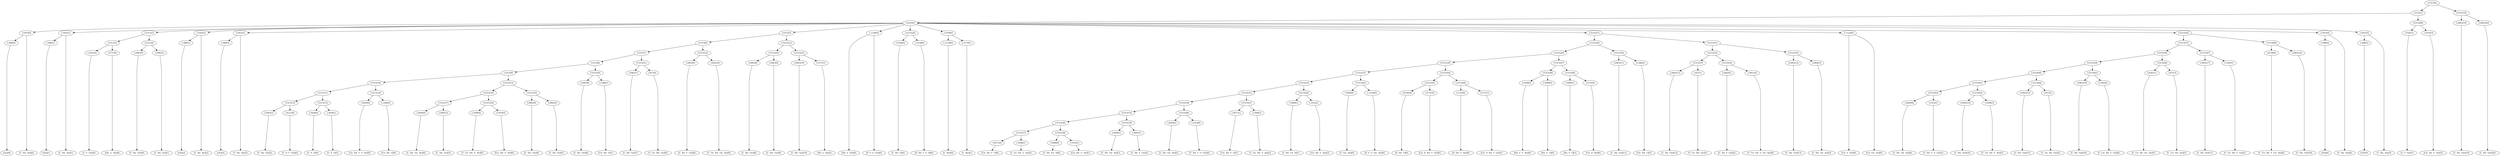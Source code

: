 digraph sample{
"L-686(0)"->"[Gis](0)"
"L1953(0)"->"[C  Dis  Ais](0)"
"L1953(0)"->"L-686(0)"
"L-686(1)"->"[Gis](1)"
"L1953(1)"->"[C  Dis  Ais](1)"
"L1953(1)"->"L-686(1)"
"L2541(0)"->"[C  F  Gis](0)"
"L3737(0)"->"[Dis  G  Ais](0)"
"L5315(3)"->"L2541(0)"
"L5315(3)"->"L3737(0)"
"L2963(0)"->"[C  Dis  Gis](0)"
"L2963(1)"->"[C  Dis  Gis](1)"
"L5315(4)"->"L2963(0)"
"L5315(4)"->"L2963(1)"
"L5315(2)"->"L5315(3)"
"L5315(2)"->"L5315(4)"
"L-686(2)"->"[Gis](2)"
"L1953(2)"->"[C  Dis  Ais](2)"
"L1953(2)"->"L-686(2)"
"L-686(3)"->"[Gis](3)"
"L1953(3)"->"[C  Dis  Ais](3)"
"L1953(3)"->"L-686(3)"
"L2963(2)"->"[C  Dis  Gis](2)"
"L4112(0)"->"[C  D  F  Gis](0)"
"L5315(12)"->"L2963(2)"
"L5315(12)"->"L4112(0)"
"L3456(0)"->"[C  E  G](0)"
"L3456(1)"->"[C  E  G](1)"
"L5315(13)"->"L3456(0)"
"L5315(13)"->"L3456(1)"
"L5315(11)"->"L5315(12)"
"L5315(11)"->"L5315(13)"
"L2929(0)"->"[Cis  Dis  F  G  Ais](0)"
"L1286(0)"->"[Cis  Dis  G](0)"
"L5315(14)"->"L2929(0)"
"L5315(14)"->"L1286(0)"
"L5315(10)"->"L5315(11)"
"L5315(10)"->"L5315(14)"
"L2604(0)"->"[C  Dis  Gis  Ais](0)"
"L2963(3)"->"[C  Dis  Gis](3)"
"L5315(17)"->"L2604(0)"
"L5315(17)"->"L2963(3)"
"L3208(0)"->"[C  Cis  Dis  G  Ais](0)"
"L1914(0)"->"[Cis  Dis  G  Ais](0)"
"L5315(18)"->"L3208(0)"
"L5315(18)"->"L1914(0)"
"L5315(16)"->"L5315(17)"
"L5315(16)"->"L5315(18)"
"L2963(4)"->"[C  Dis  Gis](4)"
"L2963(5)"->"[C  Dis  Gis](5)"
"L5315(19)"->"L2963(4)"
"L5315(19)"->"L2963(5)"
"L5315(15)"->"L5315(16)"
"L5315(15)"->"L5315(19)"
"L5315(9)"->"L5315(10)"
"L5315(9)"->"L5315(15)"
"L2963(6)"->"[C  Dis  Gis](6)"
"L1286(1)"->"[Cis  Dis  G](1)"
"L5315(20)"->"L2963(6)"
"L5315(20)"->"L1286(1)"
"L5315(8)"->"L5315(9)"
"L5315(8)"->"L5315(20)"
"L2963(7)"->"[C  Dis  Gis](7)"
"L457(0)"->"[C  Cis  Dis  Gis](0)"
"L5315(21)"->"L2963(7)"
"L5315(21)"->"L457(0)"
"L5315(7)"->"L5315(8)"
"L5315(7)"->"L5315(21)"
"L2893(0)"->"[C  Dis  F  Gis](0)"
"L4581(0)"->"[C  Cis  Dis  Gis  Ais](0)"
"L5315(22)"->"L2893(0)"
"L5315(22)"->"L4581(0)"
"L5315(6)"->"L5315(7)"
"L5315(6)"->"L5315(22)"
"L2963(8)"->"[C  Dis  Gis](8)"
"L2963(9)"->"[C  Dis  Gis](9)"
"L5315(24)"->"L2963(8)"
"L5315(24)"->"L2963(9)"
"L2963(10)"->"[C  Dis  Gis](10)"
"L3737(1)"->"[Dis  G  Ais](1)"
"L5315(25)"->"L2963(10)"
"L5315(25)"->"L3737(1)"
"L5315(23)"->"L5315(24)"
"L5315(23)"->"L5315(25)"
"L5315(5)"->"L5315(6)"
"L5315(5)"->"L5315(23)"
"L-1106(0)"->"[Dis  F  Gis](0)"
"L-1106(0)"->"[D  F  G  Gis](0)"
"L5164(0)"->"[C  Dis  G](0)"
"L5129(0)"->"[D  Dis  F  G  B](0)"
"L5315(26)"->"L5164(0)"
"L5315(26)"->"L5129(0)"
"L-2178(0)"->"[C  Dis](0)"
"L-2178(1)"->"[C  Dis](1)"
"L1078(0)"->"L-2178(0)"
"L1078(0)"->"L-2178(1)"
"L3671(0)"->"[Cis  Dis  F  G](0)"
"L3208(1)"->"[C  Cis  Dis  G  Ais](1)"
"L5315(37)"->"L3671(0)"
"L5315(37)"->"L3208(1)"
"L1869(0)"->"[C  Dis  Fis  A](0)"
"L1914(1)"->"[Cis  Dis  G  Ais](1)"
"L5315(38)"->"L1869(0)"
"L5315(38)"->"L1914(1)"
"L5315(36)"->"L5315(37)"
"L5315(36)"->"L5315(38)"
"L2604(1)"->"[C  Dis  Gis  Ais](1)"
"L2893(1)"->"[C  Dis  F  Gis](1)"
"L5315(39)"->"L2604(1)"
"L5315(39)"->"L2893(1)"
"L5315(35)"->"L5315(36)"
"L5315(35)"->"L5315(39)"
"L2604(2)"->"[C  Dis  Gis  Ais](2)"
"L3314(0)"->"[C  Dis  F  G  Gis](0)"
"L5315(40)"->"L2604(2)"
"L5315(40)"->"L3314(0)"
"L5315(34)"->"L5315(35)"
"L5315(34)"->"L5315(40)"
"L3671(1)"->"[Cis  Dis  F  G](1)"
"L3208(2)"->"[C  Cis  Dis  G  Ais](2)"
"L5315(41)"->"L3671(1)"
"L5315(41)"->"L3208(2)"
"L5315(33)"->"L5315(34)"
"L5315(33)"->"L5315(41)"
"L1869(1)"->"[C  Dis  Fis  A](1)"
"L1914(2)"->"[Cis  Dis  G  Ais](2)"
"L5315(42)"->"L1869(1)"
"L5315(42)"->"L1914(2)"
"L5315(32)"->"L5315(33)"
"L5315(32)"->"L5315(42)"
"L3660(0)"->"[C  Gis  Ais](0)"
"L-2156(0)"->"[D  F  G  Gis  Ais](0)"
"L5315(43)"->"L3660(0)"
"L5315(43)"->"L-2156(0)"
"L5315(31)"->"L5315(32)"
"L5315(31)"->"L5315(43)"
"L4526(0)"->"[D  Dis  G](0)"
"L2731(0)"->"[Cis  D  Dis  F  Gis](0)"
"L5315(45)"->"L4526(0)"
"L5315(45)"->"L2731(0)"
"L1333(0)"->"[D  Dis  G  Ais](0)"
"L2731(1)"->"[Cis  D  Dis  F  Gis](1)"
"L5315(46)"->"L1333(0)"
"L5315(46)"->"L2731(1)"
"L5315(44)"->"L5315(45)"
"L5315(44)"->"L5315(46)"
"L5315(30)"->"L5315(31)"
"L5315(30)"->"L5315(44)"
"L4596(0)"->"[Dis  F  G  Ais](0)"
"L3699(0)"->"[Dis  F  G](0)"
"L5315(48)"->"L4596(0)"
"L5315(48)"->"L3699(0)"
"L3699(1)"->"[Dis  F  G](1)"
"L1155(0)"->"[Cis  D  Dis](0)"
"L5315(49)"->"L3699(1)"
"L5315(49)"->"L1155(0)"
"L5315(47)"->"L5315(48)"
"L5315(47)"->"L5315(49)"
"L5315(29)"->"L5315(30)"
"L5315(29)"->"L5315(47)"
"L2963(11)"->"[C  Dis  Gis](11)"
"L1286(2)"->"[Cis  Dis  G](2)"
"L5315(50)"->"L2963(11)"
"L5315(50)"->"L1286(2)"
"L5315(28)"->"L5315(29)"
"L5315(28)"->"L5315(50)"
"L2963(12)"->"[C  Dis  Gis](12)"
"L457(1)"->"[C  Cis  Dis  Gis](1)"
"L5315(53)"->"L2963(12)"
"L5315(53)"->"L457(1)"
"L2893(2)"->"[C  Dis  F  Gis](2)"
"L3911(0)"->"[C  Cis  Dis  G  Gis  Ais](0)"
"L5315(54)"->"L2893(2)"
"L5315(54)"->"L3911(0)"
"L5315(52)"->"L5315(53)"
"L5315(52)"->"L5315(54)"
"L2963(13)"->"[C  Dis  Gis](13)"
"L2604(3)"->"[C  Dis  Gis  Ais](3)"
"L5315(55)"->"L2963(13)"
"L5315(55)"->"L2604(3)"
"L5315(51)"->"L5315(52)"
"L5315(51)"->"L5315(55)"
"L5315(27)"->"L5315(28)"
"L5315(27)"->"L5315(51)"
"L-1124(0)"->"[Cis  F  Gis](0)"
"L-1124(0)"->"[Cis  Fis  Gis](0)"
"L2604(4)"->"[C  Dis  Gis  Ais](4)"
"L3314(1)"->"[C  Dis  F  G  Gis](1)"
"L5315(62)"->"L2604(4)"
"L5315(62)"->"L3314(1)"
"L2963(14)"->"[C  Dis  Gis](14)"
"L3208(3)"->"[C  Cis  Dis  G  Ais](3)"
"L5315(63)"->"L2963(14)"
"L5315(63)"->"L3208(3)"
"L5315(61)"->"L5315(62)"
"L5315(61)"->"L5315(63)"
"L2963(15)"->"[C  Dis  Gis](15)"
"L457(2)"->"[C  Cis  Dis  Gis](2)"
"L5315(64)"->"L2963(15)"
"L5315(64)"->"L457(2)"
"L5315(60)"->"L5315(61)"
"L5315(60)"->"L5315(64)"
"L2963(16)"->"[C  Dis  Gis](16)"
"L1285(0)"->"[C  Cis  Dis  F  Gis](0)"
"L5315(65)"->"L2963(16)"
"L5315(65)"->"L1285(0)"
"L5315(59)"->"L5315(60)"
"L5315(59)"->"L5315(65)"
"L4581(1)"->"[C  Cis  Dis  Gis  Ais](1)"
"L457(3)"->"[C  Cis  Dis  Gis](3)"
"L5315(66)"->"L4581(1)"
"L5315(66)"->"L457(3)"
"L5315(58)"->"L5315(59)"
"L5315(58)"->"L5315(66)"
"L2963(17)"->"[C  Dis  Gis](17)"
"L1285(1)"->"[C  Cis  Dis  F  Gis](1)"
"L5315(67)"->"L2963(17)"
"L5315(67)"->"L1285(1)"
"L5315(57)"->"L5315(58)"
"L5315(57)"->"L5315(67)"
"L4729(0)"->"[C  Cis  Dis  F  Gis  Ais](0)"
"L2963(18)"->"[C  Dis  Gis](18)"
"L5315(68)"->"L4729(0)"
"L5315(68)"->"L2963(18)"
"L5315(56)"->"L5315(57)"
"L5315(56)"->"L5315(68)"
"L-686(4)"->"[Gis](4)"
"L1953(4)"->"[C  Dis  Ais](4)"
"L1953(4)"->"L-686(4)"
"L-686(5)"->"[Gis](5)"
"L1953(5)"->"[C  Dis  Ais](5)"
"L1953(5)"->"L-686(5)"
"L5255(0)"->"L1953(0)"
"L5255(0)"->"L1953(1)"
"L5255(0)"->"L5315(2)"
"L5255(0)"->"L1953(2)"
"L5255(0)"->"L1953(3)"
"L5255(0)"->"L5315(5)"
"L5255(0)"->"L-1106(0)"
"L5255(0)"->"L5315(26)"
"L5255(0)"->"L1078(0)"
"L5255(0)"->"L5315(27)"
"L5255(0)"->"L-1124(0)"
"L5255(0)"->"L5315(56)"
"L5255(0)"->"L1953(4)"
"L5255(0)"->"L1953(5)"
"L2541(1)"->"[C  F  Gis](1)"
"L1914(3)"->"[Cis  Dis  G  Ais](3)"
"L5315(69)"->"L2541(1)"
"L5315(69)"->"L1914(3)"
"L5315(1)"->"L5255(0)"
"L5315(1)"->"L5315(69)"
"L2963(19)"->"[C  Dis  Gis](19)"
"L2963(20)"->"[C  Dis  Gis](20)"
"L5315(70)"->"L2963(19)"
"L5315(70)"->"L2963(20)"
"L5315(0)"->"L5315(1)"
"L5315(0)"->"L5315(70)"
{rank = min; "L5315(0)"}
{rank = same; "L5315(1)"; "L5315(70)";}
{rank = same; "L5255(0)"; "L5315(69)"; "L2963(19)"; "L2963(20)";}
{rank = same; "L1953(0)"; "L1953(1)"; "L5315(2)"; "L1953(2)"; "L1953(3)"; "L5315(5)"; "L-1106(0)"; "L5315(26)"; "L1078(0)"; "L5315(27)"; "L-1124(0)"; "L5315(56)"; "L1953(4)"; "L1953(5)"; "L2541(1)"; "L1914(3)";}
{rank = same; "L-686(0)"; "L-686(1)"; "L5315(3)"; "L5315(4)"; "L-686(2)"; "L-686(3)"; "L5315(6)"; "L5315(23)"; "L5164(0)"; "L5129(0)"; "L-2178(0)"; "L-2178(1)"; "L5315(28)"; "L5315(51)"; "L5315(57)"; "L5315(68)"; "L-686(4)"; "L-686(5)";}
{rank = same; "L2541(0)"; "L3737(0)"; "L2963(0)"; "L2963(1)"; "L5315(7)"; "L5315(22)"; "L5315(24)"; "L5315(25)"; "L5315(29)"; "L5315(50)"; "L5315(52)"; "L5315(55)"; "L5315(58)"; "L5315(67)"; "L4729(0)"; "L2963(18)";}
{rank = same; "L5315(8)"; "L5315(21)"; "L2893(0)"; "L4581(0)"; "L2963(8)"; "L2963(9)"; "L2963(10)"; "L3737(1)"; "L5315(30)"; "L5315(47)"; "L2963(11)"; "L1286(2)"; "L5315(53)"; "L5315(54)"; "L2963(13)"; "L2604(3)"; "L5315(59)"; "L5315(66)"; "L2963(17)"; "L1285(1)";}
{rank = same; "L5315(9)"; "L5315(20)"; "L2963(7)"; "L457(0)"; "L5315(31)"; "L5315(44)"; "L5315(48)"; "L5315(49)"; "L2963(12)"; "L457(1)"; "L2893(2)"; "L3911(0)"; "L5315(60)"; "L5315(65)"; "L4581(1)"; "L457(3)";}
{rank = same; "L5315(10)"; "L5315(15)"; "L2963(6)"; "L1286(1)"; "L5315(32)"; "L5315(43)"; "L5315(45)"; "L5315(46)"; "L4596(0)"; "L3699(0)"; "L3699(1)"; "L1155(0)"; "L5315(61)"; "L5315(64)"; "L2963(16)"; "L1285(0)";}
{rank = same; "L5315(11)"; "L5315(14)"; "L5315(16)"; "L5315(19)"; "L5315(33)"; "L5315(42)"; "L3660(0)"; "L-2156(0)"; "L4526(0)"; "L2731(0)"; "L1333(0)"; "L2731(1)"; "L5315(62)"; "L5315(63)"; "L2963(15)"; "L457(2)";}
{rank = same; "L5315(12)"; "L5315(13)"; "L2929(0)"; "L1286(0)"; "L5315(17)"; "L5315(18)"; "L2963(4)"; "L2963(5)"; "L5315(34)"; "L5315(41)"; "L1869(1)"; "L1914(2)"; "L2604(4)"; "L3314(1)"; "L2963(14)"; "L3208(3)";}
{rank = same; "L2963(2)"; "L4112(0)"; "L3456(0)"; "L3456(1)"; "L2604(0)"; "L2963(3)"; "L3208(0)"; "L1914(0)"; "L5315(35)"; "L5315(40)"; "L3671(1)"; "L3208(2)";}
{rank = same; "L5315(36)"; "L5315(39)"; "L2604(2)"; "L3314(0)";}
{rank = same; "L5315(37)"; "L5315(38)"; "L2604(1)"; "L2893(1)";}
{rank = same; "L3671(0)"; "L3208(1)"; "L1869(0)"; "L1914(1)";}
{rank = max; "[C  Cis  Dis  F  Gis  Ais](0)"; "[C  Cis  Dis  F  Gis](0)"; "[C  Cis  Dis  F  Gis](1)"; "[C  Cis  Dis  G  Ais](0)"; "[C  Cis  Dis  G  Ais](1)"; "[C  Cis  Dis  G  Ais](2)"; "[C  Cis  Dis  G  Ais](3)"; "[C  Cis  Dis  G  Gis  Ais](0)"; "[C  Cis  Dis  Gis  Ais](0)"; "[C  Cis  Dis  Gis  Ais](1)"; "[C  Cis  Dis  Gis](0)"; "[C  Cis  Dis  Gis](1)"; "[C  Cis  Dis  Gis](2)"; "[C  Cis  Dis  Gis](3)"; "[C  D  F  Gis](0)"; "[C  Dis  Ais](0)"; "[C  Dis  Ais](1)"; "[C  Dis  Ais](2)"; "[C  Dis  Ais](3)"; "[C  Dis  Ais](4)"; "[C  Dis  Ais](5)"; "[C  Dis  F  G  Gis](0)"; "[C  Dis  F  G  Gis](1)"; "[C  Dis  F  Gis](0)"; "[C  Dis  F  Gis](1)"; "[C  Dis  F  Gis](2)"; "[C  Dis  Fis  A](0)"; "[C  Dis  Fis  A](1)"; "[C  Dis  G](0)"; "[C  Dis  Gis  Ais](0)"; "[C  Dis  Gis  Ais](1)"; "[C  Dis  Gis  Ais](2)"; "[C  Dis  Gis  Ais](3)"; "[C  Dis  Gis  Ais](4)"; "[C  Dis  Gis](0)"; "[C  Dis  Gis](1)"; "[C  Dis  Gis](10)"; "[C  Dis  Gis](11)"; "[C  Dis  Gis](12)"; "[C  Dis  Gis](13)"; "[C  Dis  Gis](14)"; "[C  Dis  Gis](15)"; "[C  Dis  Gis](16)"; "[C  Dis  Gis](17)"; "[C  Dis  Gis](18)"; "[C  Dis  Gis](19)"; "[C  Dis  Gis](2)"; "[C  Dis  Gis](20)"; "[C  Dis  Gis](3)"; "[C  Dis  Gis](4)"; "[C  Dis  Gis](5)"; "[C  Dis  Gis](6)"; "[C  Dis  Gis](7)"; "[C  Dis  Gis](8)"; "[C  Dis  Gis](9)"; "[C  Dis](0)"; "[C  Dis](1)"; "[C  E  G](0)"; "[C  E  G](1)"; "[C  F  Gis](0)"; "[C  F  Gis](1)"; "[C  Gis  Ais](0)"; "[Cis  D  Dis  F  Gis](0)"; "[Cis  D  Dis  F  Gis](1)"; "[Cis  D  Dis](0)"; "[Cis  Dis  F  G  Ais](0)"; "[Cis  Dis  F  G](0)"; "[Cis  Dis  F  G](1)"; "[Cis  Dis  G  Ais](0)"; "[Cis  Dis  G  Ais](1)"; "[Cis  Dis  G  Ais](2)"; "[Cis  Dis  G  Ais](3)"; "[Cis  Dis  G](0)"; "[Cis  Dis  G](1)"; "[Cis  Dis  G](2)"; "[Cis  F  Gis](0)"; "[Cis  Fis  Gis](0)"; "[D  Dis  F  G  B](0)"; "[D  Dis  G  Ais](0)"; "[D  Dis  G](0)"; "[D  F  G  Gis  Ais](0)"; "[D  F  G  Gis](0)"; "[Dis  F  G  Ais](0)"; "[Dis  F  G](0)"; "[Dis  F  G](1)"; "[Dis  F  Gis](0)"; "[Dis  G  Ais](0)"; "[Dis  G  Ais](1)"; "[Gis](0)"; "[Gis](1)"; "[Gis](2)"; "[Gis](3)"; "[Gis](4)"; "[Gis](5)";}
}